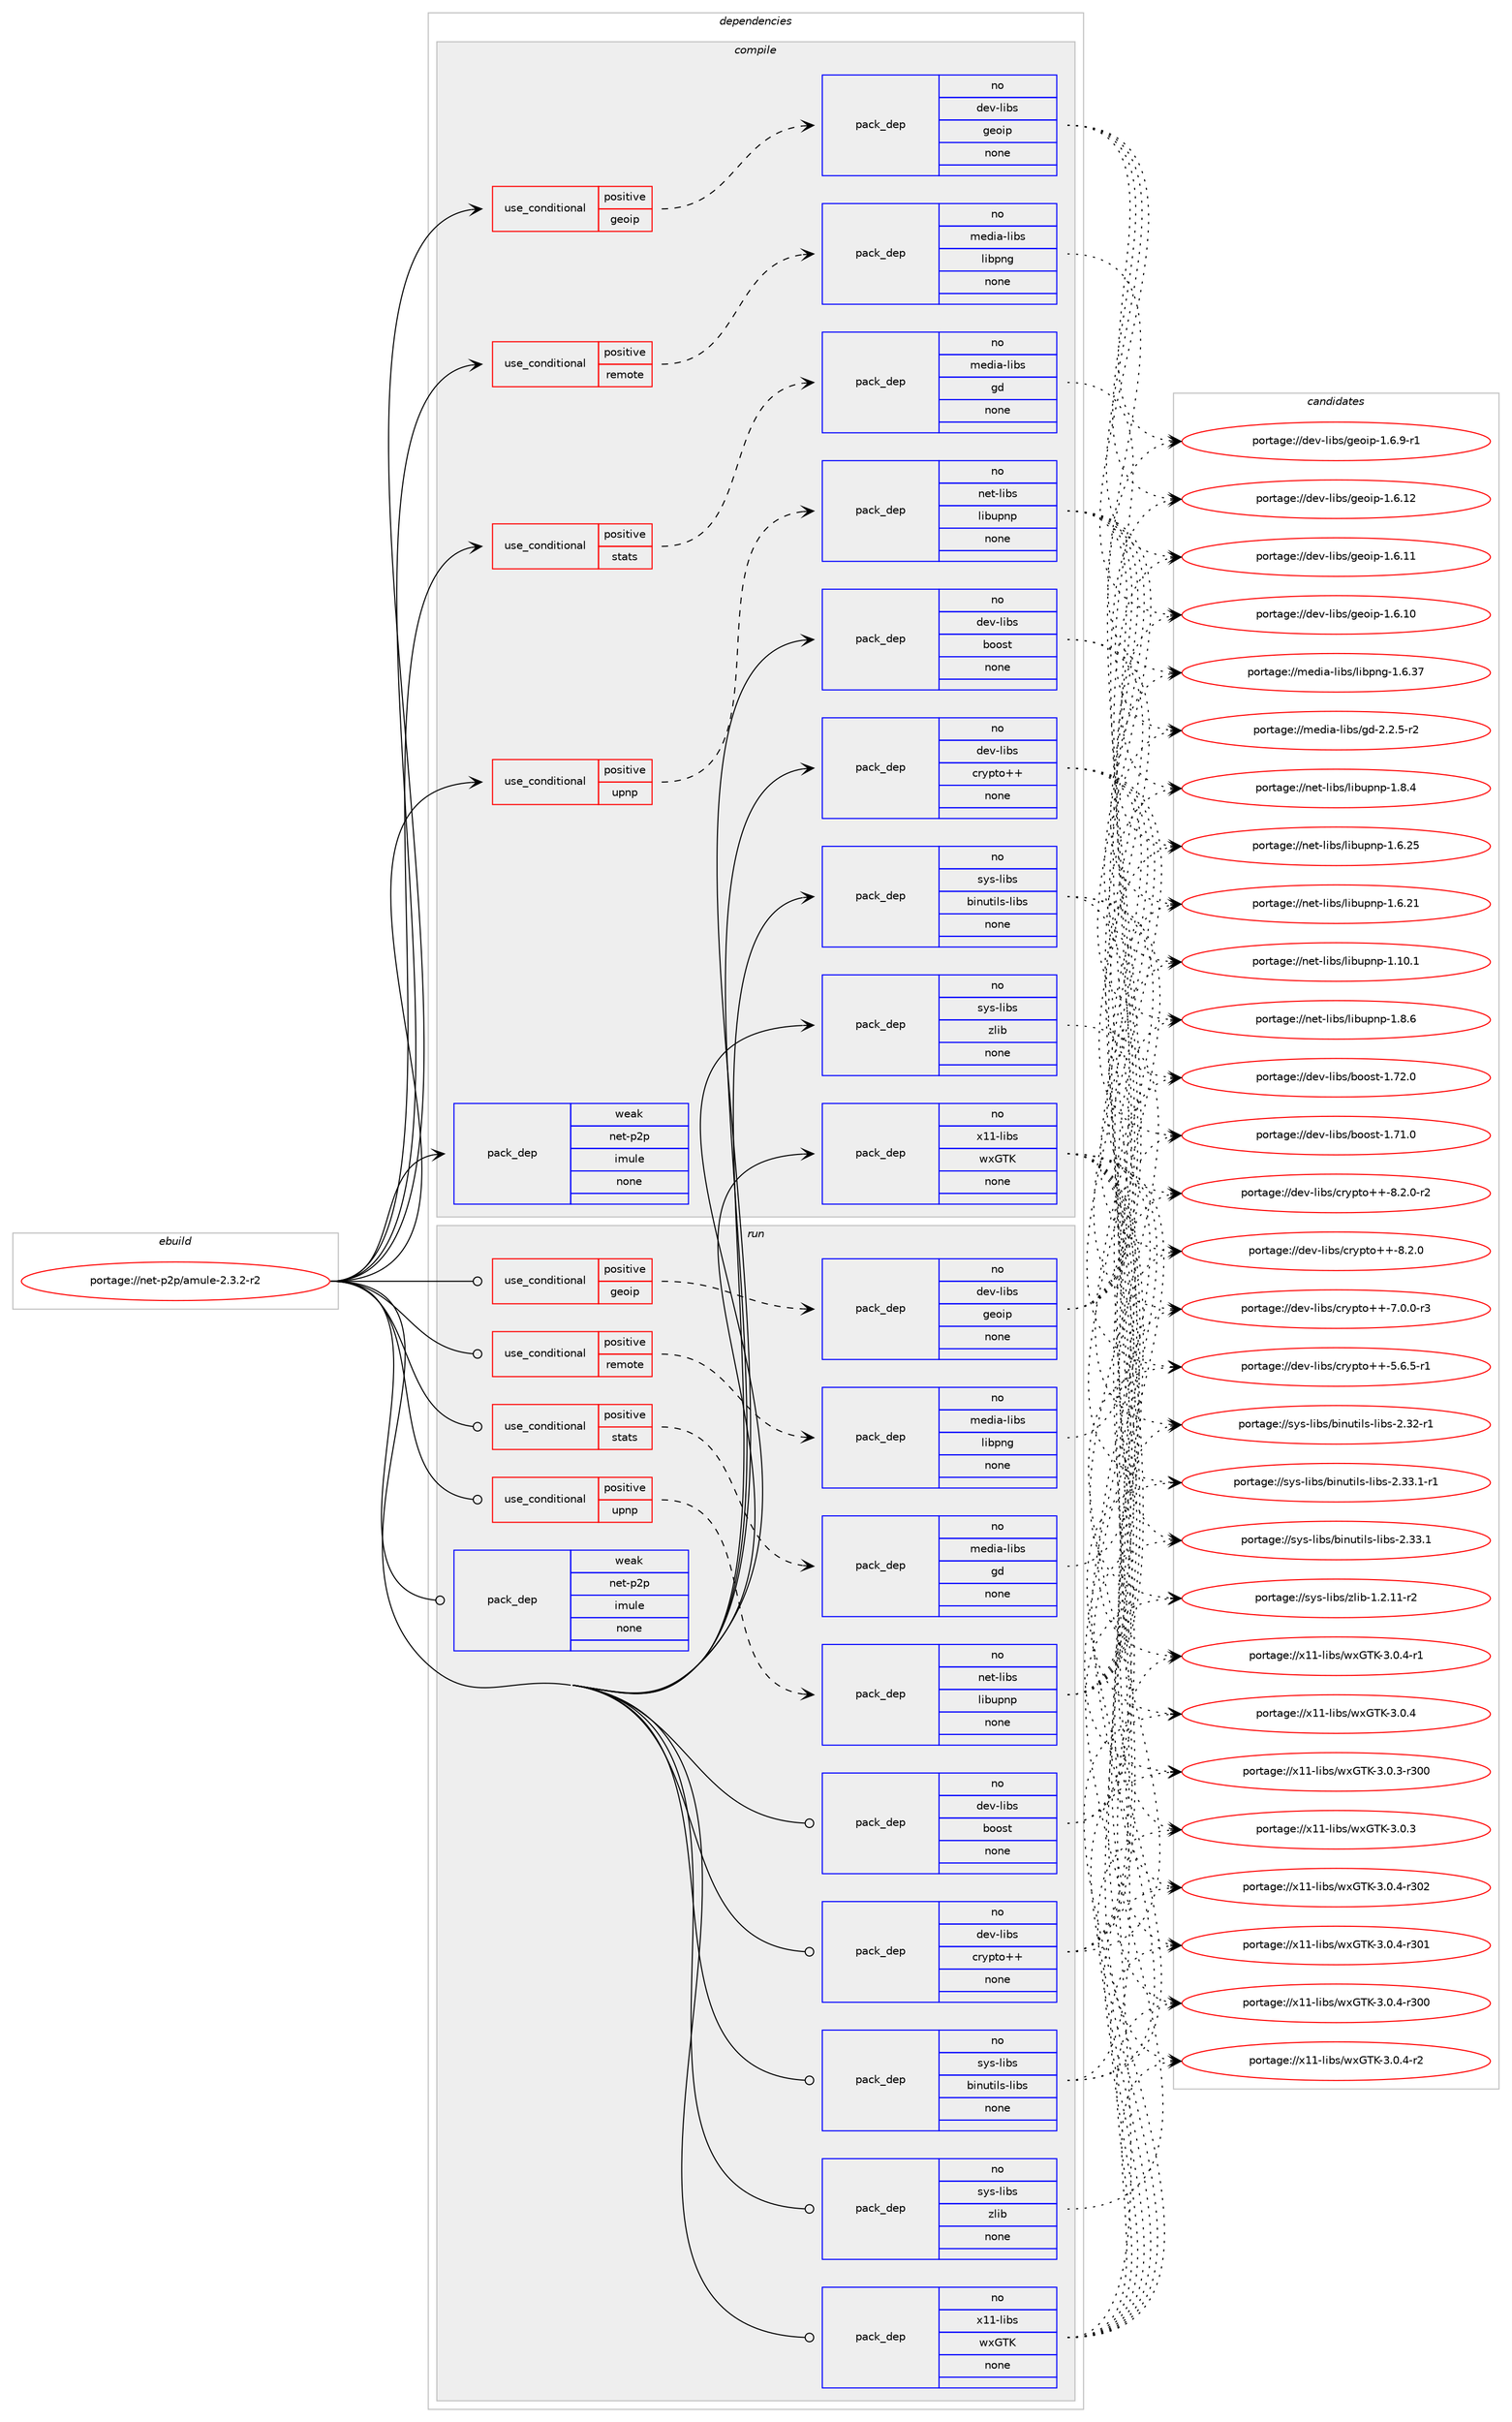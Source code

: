 digraph prolog {

# *************
# Graph options
# *************

newrank=true;
concentrate=true;
compound=true;
graph [rankdir=LR,fontname=Helvetica,fontsize=10,ranksep=1.5];#, ranksep=2.5, nodesep=0.2];
edge  [arrowhead=vee];
node  [fontname=Helvetica,fontsize=10];

# **********
# The ebuild
# **********

subgraph cluster_leftcol {
color=gray;
rank=same;
label=<<i>ebuild</i>>;
id [label="portage://net-p2p/amule-2.3.2-r2", color=red, width=4, href="../net-p2p/amule-2.3.2-r2.svg"];
}

# ****************
# The dependencies
# ****************

subgraph cluster_midcol {
color=gray;
label=<<i>dependencies</i>>;
subgraph cluster_compile {
fillcolor="#eeeeee";
style=filled;
label=<<i>compile</i>>;
subgraph cond24845 {
dependency127471 [label=<<TABLE BORDER="0" CELLBORDER="1" CELLSPACING="0" CELLPADDING="4"><TR><TD ROWSPAN="3" CELLPADDING="10">use_conditional</TD></TR><TR><TD>positive</TD></TR><TR><TD>geoip</TD></TR></TABLE>>, shape=none, color=red];
subgraph pack100564 {
dependency127472 [label=<<TABLE BORDER="0" CELLBORDER="1" CELLSPACING="0" CELLPADDING="4" WIDTH="220"><TR><TD ROWSPAN="6" CELLPADDING="30">pack_dep</TD></TR><TR><TD WIDTH="110">no</TD></TR><TR><TD>dev-libs</TD></TR><TR><TD>geoip</TD></TR><TR><TD>none</TD></TR><TR><TD></TD></TR></TABLE>>, shape=none, color=blue];
}
dependency127471:e -> dependency127472:w [weight=20,style="dashed",arrowhead="vee"];
}
id:e -> dependency127471:w [weight=20,style="solid",arrowhead="vee"];
subgraph cond24846 {
dependency127473 [label=<<TABLE BORDER="0" CELLBORDER="1" CELLSPACING="0" CELLPADDING="4"><TR><TD ROWSPAN="3" CELLPADDING="10">use_conditional</TD></TR><TR><TD>positive</TD></TR><TR><TD>remote</TD></TR></TABLE>>, shape=none, color=red];
subgraph pack100565 {
dependency127474 [label=<<TABLE BORDER="0" CELLBORDER="1" CELLSPACING="0" CELLPADDING="4" WIDTH="220"><TR><TD ROWSPAN="6" CELLPADDING="30">pack_dep</TD></TR><TR><TD WIDTH="110">no</TD></TR><TR><TD>media-libs</TD></TR><TR><TD>libpng</TD></TR><TR><TD>none</TD></TR><TR><TD></TD></TR></TABLE>>, shape=none, color=blue];
}
dependency127473:e -> dependency127474:w [weight=20,style="dashed",arrowhead="vee"];
}
id:e -> dependency127473:w [weight=20,style="solid",arrowhead="vee"];
subgraph cond24847 {
dependency127475 [label=<<TABLE BORDER="0" CELLBORDER="1" CELLSPACING="0" CELLPADDING="4"><TR><TD ROWSPAN="3" CELLPADDING="10">use_conditional</TD></TR><TR><TD>positive</TD></TR><TR><TD>stats</TD></TR></TABLE>>, shape=none, color=red];
subgraph pack100566 {
dependency127476 [label=<<TABLE BORDER="0" CELLBORDER="1" CELLSPACING="0" CELLPADDING="4" WIDTH="220"><TR><TD ROWSPAN="6" CELLPADDING="30">pack_dep</TD></TR><TR><TD WIDTH="110">no</TD></TR><TR><TD>media-libs</TD></TR><TR><TD>gd</TD></TR><TR><TD>none</TD></TR><TR><TD></TD></TR></TABLE>>, shape=none, color=blue];
}
dependency127475:e -> dependency127476:w [weight=20,style="dashed",arrowhead="vee"];
}
id:e -> dependency127475:w [weight=20,style="solid",arrowhead="vee"];
subgraph cond24848 {
dependency127477 [label=<<TABLE BORDER="0" CELLBORDER="1" CELLSPACING="0" CELLPADDING="4"><TR><TD ROWSPAN="3" CELLPADDING="10">use_conditional</TD></TR><TR><TD>positive</TD></TR><TR><TD>upnp</TD></TR></TABLE>>, shape=none, color=red];
subgraph pack100567 {
dependency127478 [label=<<TABLE BORDER="0" CELLBORDER="1" CELLSPACING="0" CELLPADDING="4" WIDTH="220"><TR><TD ROWSPAN="6" CELLPADDING="30">pack_dep</TD></TR><TR><TD WIDTH="110">no</TD></TR><TR><TD>net-libs</TD></TR><TR><TD>libupnp</TD></TR><TR><TD>none</TD></TR><TR><TD></TD></TR></TABLE>>, shape=none, color=blue];
}
dependency127477:e -> dependency127478:w [weight=20,style="dashed",arrowhead="vee"];
}
id:e -> dependency127477:w [weight=20,style="solid",arrowhead="vee"];
subgraph pack100568 {
dependency127479 [label=<<TABLE BORDER="0" CELLBORDER="1" CELLSPACING="0" CELLPADDING="4" WIDTH="220"><TR><TD ROWSPAN="6" CELLPADDING="30">pack_dep</TD></TR><TR><TD WIDTH="110">no</TD></TR><TR><TD>dev-libs</TD></TR><TR><TD>boost</TD></TR><TR><TD>none</TD></TR><TR><TD></TD></TR></TABLE>>, shape=none, color=blue];
}
id:e -> dependency127479:w [weight=20,style="solid",arrowhead="vee"];
subgraph pack100569 {
dependency127480 [label=<<TABLE BORDER="0" CELLBORDER="1" CELLSPACING="0" CELLPADDING="4" WIDTH="220"><TR><TD ROWSPAN="6" CELLPADDING="30">pack_dep</TD></TR><TR><TD WIDTH="110">no</TD></TR><TR><TD>dev-libs</TD></TR><TR><TD>crypto++</TD></TR><TR><TD>none</TD></TR><TR><TD></TD></TR></TABLE>>, shape=none, color=blue];
}
id:e -> dependency127480:w [weight=20,style="solid",arrowhead="vee"];
subgraph pack100570 {
dependency127481 [label=<<TABLE BORDER="0" CELLBORDER="1" CELLSPACING="0" CELLPADDING="4" WIDTH="220"><TR><TD ROWSPAN="6" CELLPADDING="30">pack_dep</TD></TR><TR><TD WIDTH="110">no</TD></TR><TR><TD>sys-libs</TD></TR><TR><TD>binutils-libs</TD></TR><TR><TD>none</TD></TR><TR><TD></TD></TR></TABLE>>, shape=none, color=blue];
}
id:e -> dependency127481:w [weight=20,style="solid",arrowhead="vee"];
subgraph pack100571 {
dependency127482 [label=<<TABLE BORDER="0" CELLBORDER="1" CELLSPACING="0" CELLPADDING="4" WIDTH="220"><TR><TD ROWSPAN="6" CELLPADDING="30">pack_dep</TD></TR><TR><TD WIDTH="110">no</TD></TR><TR><TD>sys-libs</TD></TR><TR><TD>zlib</TD></TR><TR><TD>none</TD></TR><TR><TD></TD></TR></TABLE>>, shape=none, color=blue];
}
id:e -> dependency127482:w [weight=20,style="solid",arrowhead="vee"];
subgraph pack100572 {
dependency127483 [label=<<TABLE BORDER="0" CELLBORDER="1" CELLSPACING="0" CELLPADDING="4" WIDTH="220"><TR><TD ROWSPAN="6" CELLPADDING="30">pack_dep</TD></TR><TR><TD WIDTH="110">no</TD></TR><TR><TD>x11-libs</TD></TR><TR><TD>wxGTK</TD></TR><TR><TD>none</TD></TR><TR><TD></TD></TR></TABLE>>, shape=none, color=blue];
}
id:e -> dependency127483:w [weight=20,style="solid",arrowhead="vee"];
subgraph pack100573 {
dependency127484 [label=<<TABLE BORDER="0" CELLBORDER="1" CELLSPACING="0" CELLPADDING="4" WIDTH="220"><TR><TD ROWSPAN="6" CELLPADDING="30">pack_dep</TD></TR><TR><TD WIDTH="110">weak</TD></TR><TR><TD>net-p2p</TD></TR><TR><TD>imule</TD></TR><TR><TD>none</TD></TR><TR><TD></TD></TR></TABLE>>, shape=none, color=blue];
}
id:e -> dependency127484:w [weight=20,style="solid",arrowhead="vee"];
}
subgraph cluster_compileandrun {
fillcolor="#eeeeee";
style=filled;
label=<<i>compile and run</i>>;
}
subgraph cluster_run {
fillcolor="#eeeeee";
style=filled;
label=<<i>run</i>>;
subgraph cond24849 {
dependency127485 [label=<<TABLE BORDER="0" CELLBORDER="1" CELLSPACING="0" CELLPADDING="4"><TR><TD ROWSPAN="3" CELLPADDING="10">use_conditional</TD></TR><TR><TD>positive</TD></TR><TR><TD>geoip</TD></TR></TABLE>>, shape=none, color=red];
subgraph pack100574 {
dependency127486 [label=<<TABLE BORDER="0" CELLBORDER="1" CELLSPACING="0" CELLPADDING="4" WIDTH="220"><TR><TD ROWSPAN="6" CELLPADDING="30">pack_dep</TD></TR><TR><TD WIDTH="110">no</TD></TR><TR><TD>dev-libs</TD></TR><TR><TD>geoip</TD></TR><TR><TD>none</TD></TR><TR><TD></TD></TR></TABLE>>, shape=none, color=blue];
}
dependency127485:e -> dependency127486:w [weight=20,style="dashed",arrowhead="vee"];
}
id:e -> dependency127485:w [weight=20,style="solid",arrowhead="odot"];
subgraph cond24850 {
dependency127487 [label=<<TABLE BORDER="0" CELLBORDER="1" CELLSPACING="0" CELLPADDING="4"><TR><TD ROWSPAN="3" CELLPADDING="10">use_conditional</TD></TR><TR><TD>positive</TD></TR><TR><TD>remote</TD></TR></TABLE>>, shape=none, color=red];
subgraph pack100575 {
dependency127488 [label=<<TABLE BORDER="0" CELLBORDER="1" CELLSPACING="0" CELLPADDING="4" WIDTH="220"><TR><TD ROWSPAN="6" CELLPADDING="30">pack_dep</TD></TR><TR><TD WIDTH="110">no</TD></TR><TR><TD>media-libs</TD></TR><TR><TD>libpng</TD></TR><TR><TD>none</TD></TR><TR><TD></TD></TR></TABLE>>, shape=none, color=blue];
}
dependency127487:e -> dependency127488:w [weight=20,style="dashed",arrowhead="vee"];
}
id:e -> dependency127487:w [weight=20,style="solid",arrowhead="odot"];
subgraph cond24851 {
dependency127489 [label=<<TABLE BORDER="0" CELLBORDER="1" CELLSPACING="0" CELLPADDING="4"><TR><TD ROWSPAN="3" CELLPADDING="10">use_conditional</TD></TR><TR><TD>positive</TD></TR><TR><TD>stats</TD></TR></TABLE>>, shape=none, color=red];
subgraph pack100576 {
dependency127490 [label=<<TABLE BORDER="0" CELLBORDER="1" CELLSPACING="0" CELLPADDING="4" WIDTH="220"><TR><TD ROWSPAN="6" CELLPADDING="30">pack_dep</TD></TR><TR><TD WIDTH="110">no</TD></TR><TR><TD>media-libs</TD></TR><TR><TD>gd</TD></TR><TR><TD>none</TD></TR><TR><TD></TD></TR></TABLE>>, shape=none, color=blue];
}
dependency127489:e -> dependency127490:w [weight=20,style="dashed",arrowhead="vee"];
}
id:e -> dependency127489:w [weight=20,style="solid",arrowhead="odot"];
subgraph cond24852 {
dependency127491 [label=<<TABLE BORDER="0" CELLBORDER="1" CELLSPACING="0" CELLPADDING="4"><TR><TD ROWSPAN="3" CELLPADDING="10">use_conditional</TD></TR><TR><TD>positive</TD></TR><TR><TD>upnp</TD></TR></TABLE>>, shape=none, color=red];
subgraph pack100577 {
dependency127492 [label=<<TABLE BORDER="0" CELLBORDER="1" CELLSPACING="0" CELLPADDING="4" WIDTH="220"><TR><TD ROWSPAN="6" CELLPADDING="30">pack_dep</TD></TR><TR><TD WIDTH="110">no</TD></TR><TR><TD>net-libs</TD></TR><TR><TD>libupnp</TD></TR><TR><TD>none</TD></TR><TR><TD></TD></TR></TABLE>>, shape=none, color=blue];
}
dependency127491:e -> dependency127492:w [weight=20,style="dashed",arrowhead="vee"];
}
id:e -> dependency127491:w [weight=20,style="solid",arrowhead="odot"];
subgraph pack100578 {
dependency127493 [label=<<TABLE BORDER="0" CELLBORDER="1" CELLSPACING="0" CELLPADDING="4" WIDTH="220"><TR><TD ROWSPAN="6" CELLPADDING="30">pack_dep</TD></TR><TR><TD WIDTH="110">no</TD></TR><TR><TD>dev-libs</TD></TR><TR><TD>boost</TD></TR><TR><TD>none</TD></TR><TR><TD></TD></TR></TABLE>>, shape=none, color=blue];
}
id:e -> dependency127493:w [weight=20,style="solid",arrowhead="odot"];
subgraph pack100579 {
dependency127494 [label=<<TABLE BORDER="0" CELLBORDER="1" CELLSPACING="0" CELLPADDING="4" WIDTH="220"><TR><TD ROWSPAN="6" CELLPADDING="30">pack_dep</TD></TR><TR><TD WIDTH="110">no</TD></TR><TR><TD>dev-libs</TD></TR><TR><TD>crypto++</TD></TR><TR><TD>none</TD></TR><TR><TD></TD></TR></TABLE>>, shape=none, color=blue];
}
id:e -> dependency127494:w [weight=20,style="solid",arrowhead="odot"];
subgraph pack100580 {
dependency127495 [label=<<TABLE BORDER="0" CELLBORDER="1" CELLSPACING="0" CELLPADDING="4" WIDTH="220"><TR><TD ROWSPAN="6" CELLPADDING="30">pack_dep</TD></TR><TR><TD WIDTH="110">no</TD></TR><TR><TD>sys-libs</TD></TR><TR><TD>binutils-libs</TD></TR><TR><TD>none</TD></TR><TR><TD></TD></TR></TABLE>>, shape=none, color=blue];
}
id:e -> dependency127495:w [weight=20,style="solid",arrowhead="odot"];
subgraph pack100581 {
dependency127496 [label=<<TABLE BORDER="0" CELLBORDER="1" CELLSPACING="0" CELLPADDING="4" WIDTH="220"><TR><TD ROWSPAN="6" CELLPADDING="30">pack_dep</TD></TR><TR><TD WIDTH="110">no</TD></TR><TR><TD>sys-libs</TD></TR><TR><TD>zlib</TD></TR><TR><TD>none</TD></TR><TR><TD></TD></TR></TABLE>>, shape=none, color=blue];
}
id:e -> dependency127496:w [weight=20,style="solid",arrowhead="odot"];
subgraph pack100582 {
dependency127497 [label=<<TABLE BORDER="0" CELLBORDER="1" CELLSPACING="0" CELLPADDING="4" WIDTH="220"><TR><TD ROWSPAN="6" CELLPADDING="30">pack_dep</TD></TR><TR><TD WIDTH="110">no</TD></TR><TR><TD>x11-libs</TD></TR><TR><TD>wxGTK</TD></TR><TR><TD>none</TD></TR><TR><TD></TD></TR></TABLE>>, shape=none, color=blue];
}
id:e -> dependency127497:w [weight=20,style="solid",arrowhead="odot"];
subgraph pack100583 {
dependency127498 [label=<<TABLE BORDER="0" CELLBORDER="1" CELLSPACING="0" CELLPADDING="4" WIDTH="220"><TR><TD ROWSPAN="6" CELLPADDING="30">pack_dep</TD></TR><TR><TD WIDTH="110">weak</TD></TR><TR><TD>net-p2p</TD></TR><TR><TD>imule</TD></TR><TR><TD>none</TD></TR><TR><TD></TD></TR></TABLE>>, shape=none, color=blue];
}
id:e -> dependency127498:w [weight=20,style="solid",arrowhead="odot"];
}
}

# **************
# The candidates
# **************

subgraph cluster_choices {
rank=same;
color=gray;
label=<<i>candidates</i>>;

subgraph choice100564 {
color=black;
nodesep=1;
choice1001011184510810598115471031011111051124549465446574511449 [label="portage://dev-libs/geoip-1.6.9-r1", color=red, width=4,href="../dev-libs/geoip-1.6.9-r1.svg"];
choice10010111845108105981154710310111110511245494654464950 [label="portage://dev-libs/geoip-1.6.12", color=red, width=4,href="../dev-libs/geoip-1.6.12.svg"];
choice10010111845108105981154710310111110511245494654464949 [label="portage://dev-libs/geoip-1.6.11", color=red, width=4,href="../dev-libs/geoip-1.6.11.svg"];
choice10010111845108105981154710310111110511245494654464948 [label="portage://dev-libs/geoip-1.6.10", color=red, width=4,href="../dev-libs/geoip-1.6.10.svg"];
dependency127472:e -> choice1001011184510810598115471031011111051124549465446574511449:w [style=dotted,weight="100"];
dependency127472:e -> choice10010111845108105981154710310111110511245494654464950:w [style=dotted,weight="100"];
dependency127472:e -> choice10010111845108105981154710310111110511245494654464949:w [style=dotted,weight="100"];
dependency127472:e -> choice10010111845108105981154710310111110511245494654464948:w [style=dotted,weight="100"];
}
subgraph choice100565 {
color=black;
nodesep=1;
choice109101100105974510810598115471081059811211010345494654465155 [label="portage://media-libs/libpng-1.6.37", color=red, width=4,href="../media-libs/libpng-1.6.37.svg"];
dependency127474:e -> choice109101100105974510810598115471081059811211010345494654465155:w [style=dotted,weight="100"];
}
subgraph choice100566 {
color=black;
nodesep=1;
choice109101100105974510810598115471031004550465046534511450 [label="portage://media-libs/gd-2.2.5-r2", color=red, width=4,href="../media-libs/gd-2.2.5-r2.svg"];
dependency127476:e -> choice109101100105974510810598115471031004550465046534511450:w [style=dotted,weight="100"];
}
subgraph choice100567 {
color=black;
nodesep=1;
choice11010111645108105981154710810598117112110112454946564654 [label="portage://net-libs/libupnp-1.8.6", color=red, width=4,href="../net-libs/libupnp-1.8.6.svg"];
choice11010111645108105981154710810598117112110112454946564652 [label="portage://net-libs/libupnp-1.8.4", color=red, width=4,href="../net-libs/libupnp-1.8.4.svg"];
choice1101011164510810598115471081059811711211011245494654465053 [label="portage://net-libs/libupnp-1.6.25", color=red, width=4,href="../net-libs/libupnp-1.6.25.svg"];
choice1101011164510810598115471081059811711211011245494654465049 [label="portage://net-libs/libupnp-1.6.21", color=red, width=4,href="../net-libs/libupnp-1.6.21.svg"];
choice1101011164510810598115471081059811711211011245494649484649 [label="portage://net-libs/libupnp-1.10.1", color=red, width=4,href="../net-libs/libupnp-1.10.1.svg"];
dependency127478:e -> choice11010111645108105981154710810598117112110112454946564654:w [style=dotted,weight="100"];
dependency127478:e -> choice11010111645108105981154710810598117112110112454946564652:w [style=dotted,weight="100"];
dependency127478:e -> choice1101011164510810598115471081059811711211011245494654465053:w [style=dotted,weight="100"];
dependency127478:e -> choice1101011164510810598115471081059811711211011245494654465049:w [style=dotted,weight="100"];
dependency127478:e -> choice1101011164510810598115471081059811711211011245494649484649:w [style=dotted,weight="100"];
}
subgraph choice100568 {
color=black;
nodesep=1;
choice1001011184510810598115479811111111511645494655504648 [label="portage://dev-libs/boost-1.72.0", color=red, width=4,href="../dev-libs/boost-1.72.0.svg"];
choice1001011184510810598115479811111111511645494655494648 [label="portage://dev-libs/boost-1.71.0", color=red, width=4,href="../dev-libs/boost-1.71.0.svg"];
dependency127479:e -> choice1001011184510810598115479811111111511645494655504648:w [style=dotted,weight="100"];
dependency127479:e -> choice1001011184510810598115479811111111511645494655494648:w [style=dotted,weight="100"];
}
subgraph choice100569 {
color=black;
nodesep=1;
choice1001011184510810598115479911412111211611143434556465046484511450 [label="portage://dev-libs/crypto++-8.2.0-r2", color=red, width=4,href="../dev-libs/crypto++-8.2.0-r2.svg"];
choice100101118451081059811547991141211121161114343455646504648 [label="portage://dev-libs/crypto++-8.2.0", color=red, width=4,href="../dev-libs/crypto++-8.2.0.svg"];
choice1001011184510810598115479911412111211611143434555464846484511451 [label="portage://dev-libs/crypto++-7.0.0-r3", color=red, width=4,href="../dev-libs/crypto++-7.0.0-r3.svg"];
choice1001011184510810598115479911412111211611143434553465446534511449 [label="portage://dev-libs/crypto++-5.6.5-r1", color=red, width=4,href="../dev-libs/crypto++-5.6.5-r1.svg"];
dependency127480:e -> choice1001011184510810598115479911412111211611143434556465046484511450:w [style=dotted,weight="100"];
dependency127480:e -> choice100101118451081059811547991141211121161114343455646504648:w [style=dotted,weight="100"];
dependency127480:e -> choice1001011184510810598115479911412111211611143434555464846484511451:w [style=dotted,weight="100"];
dependency127480:e -> choice1001011184510810598115479911412111211611143434553465446534511449:w [style=dotted,weight="100"];
}
subgraph choice100570 {
color=black;
nodesep=1;
choice115121115451081059811547981051101171161051081154510810598115455046515146494511449 [label="portage://sys-libs/binutils-libs-2.33.1-r1", color=red, width=4,href="../sys-libs/binutils-libs-2.33.1-r1.svg"];
choice11512111545108105981154798105110117116105108115451081059811545504651514649 [label="portage://sys-libs/binutils-libs-2.33.1", color=red, width=4,href="../sys-libs/binutils-libs-2.33.1.svg"];
choice11512111545108105981154798105110117116105108115451081059811545504651504511449 [label="portage://sys-libs/binutils-libs-2.32-r1", color=red, width=4,href="../sys-libs/binutils-libs-2.32-r1.svg"];
dependency127481:e -> choice115121115451081059811547981051101171161051081154510810598115455046515146494511449:w [style=dotted,weight="100"];
dependency127481:e -> choice11512111545108105981154798105110117116105108115451081059811545504651514649:w [style=dotted,weight="100"];
dependency127481:e -> choice11512111545108105981154798105110117116105108115451081059811545504651504511449:w [style=dotted,weight="100"];
}
subgraph choice100571 {
color=black;
nodesep=1;
choice11512111545108105981154712210810598454946504649494511450 [label="portage://sys-libs/zlib-1.2.11-r2", color=red, width=4,href="../sys-libs/zlib-1.2.11-r2.svg"];
dependency127482:e -> choice11512111545108105981154712210810598454946504649494511450:w [style=dotted,weight="100"];
}
subgraph choice100572 {
color=black;
nodesep=1;
choice120494945108105981154711912071847545514648465245114514850 [label="portage://x11-libs/wxGTK-3.0.4-r302", color=red, width=4,href="../x11-libs/wxGTK-3.0.4-r302.svg"];
choice120494945108105981154711912071847545514648465245114514849 [label="portage://x11-libs/wxGTK-3.0.4-r301", color=red, width=4,href="../x11-libs/wxGTK-3.0.4-r301.svg"];
choice120494945108105981154711912071847545514648465245114514848 [label="portage://x11-libs/wxGTK-3.0.4-r300", color=red, width=4,href="../x11-libs/wxGTK-3.0.4-r300.svg"];
choice12049494510810598115471191207184754551464846524511450 [label="portage://x11-libs/wxGTK-3.0.4-r2", color=red, width=4,href="../x11-libs/wxGTK-3.0.4-r2.svg"];
choice12049494510810598115471191207184754551464846524511449 [label="portage://x11-libs/wxGTK-3.0.4-r1", color=red, width=4,href="../x11-libs/wxGTK-3.0.4-r1.svg"];
choice1204949451081059811547119120718475455146484652 [label="portage://x11-libs/wxGTK-3.0.4", color=red, width=4,href="../x11-libs/wxGTK-3.0.4.svg"];
choice120494945108105981154711912071847545514648465145114514848 [label="portage://x11-libs/wxGTK-3.0.3-r300", color=red, width=4,href="../x11-libs/wxGTK-3.0.3-r300.svg"];
choice1204949451081059811547119120718475455146484651 [label="portage://x11-libs/wxGTK-3.0.3", color=red, width=4,href="../x11-libs/wxGTK-3.0.3.svg"];
dependency127483:e -> choice120494945108105981154711912071847545514648465245114514850:w [style=dotted,weight="100"];
dependency127483:e -> choice120494945108105981154711912071847545514648465245114514849:w [style=dotted,weight="100"];
dependency127483:e -> choice120494945108105981154711912071847545514648465245114514848:w [style=dotted,weight="100"];
dependency127483:e -> choice12049494510810598115471191207184754551464846524511450:w [style=dotted,weight="100"];
dependency127483:e -> choice12049494510810598115471191207184754551464846524511449:w [style=dotted,weight="100"];
dependency127483:e -> choice1204949451081059811547119120718475455146484652:w [style=dotted,weight="100"];
dependency127483:e -> choice120494945108105981154711912071847545514648465145114514848:w [style=dotted,weight="100"];
dependency127483:e -> choice1204949451081059811547119120718475455146484651:w [style=dotted,weight="100"];
}
subgraph choice100573 {
color=black;
nodesep=1;
}
subgraph choice100574 {
color=black;
nodesep=1;
choice1001011184510810598115471031011111051124549465446574511449 [label="portage://dev-libs/geoip-1.6.9-r1", color=red, width=4,href="../dev-libs/geoip-1.6.9-r1.svg"];
choice10010111845108105981154710310111110511245494654464950 [label="portage://dev-libs/geoip-1.6.12", color=red, width=4,href="../dev-libs/geoip-1.6.12.svg"];
choice10010111845108105981154710310111110511245494654464949 [label="portage://dev-libs/geoip-1.6.11", color=red, width=4,href="../dev-libs/geoip-1.6.11.svg"];
choice10010111845108105981154710310111110511245494654464948 [label="portage://dev-libs/geoip-1.6.10", color=red, width=4,href="../dev-libs/geoip-1.6.10.svg"];
dependency127486:e -> choice1001011184510810598115471031011111051124549465446574511449:w [style=dotted,weight="100"];
dependency127486:e -> choice10010111845108105981154710310111110511245494654464950:w [style=dotted,weight="100"];
dependency127486:e -> choice10010111845108105981154710310111110511245494654464949:w [style=dotted,weight="100"];
dependency127486:e -> choice10010111845108105981154710310111110511245494654464948:w [style=dotted,weight="100"];
}
subgraph choice100575 {
color=black;
nodesep=1;
choice109101100105974510810598115471081059811211010345494654465155 [label="portage://media-libs/libpng-1.6.37", color=red, width=4,href="../media-libs/libpng-1.6.37.svg"];
dependency127488:e -> choice109101100105974510810598115471081059811211010345494654465155:w [style=dotted,weight="100"];
}
subgraph choice100576 {
color=black;
nodesep=1;
choice109101100105974510810598115471031004550465046534511450 [label="portage://media-libs/gd-2.2.5-r2", color=red, width=4,href="../media-libs/gd-2.2.5-r2.svg"];
dependency127490:e -> choice109101100105974510810598115471031004550465046534511450:w [style=dotted,weight="100"];
}
subgraph choice100577 {
color=black;
nodesep=1;
choice11010111645108105981154710810598117112110112454946564654 [label="portage://net-libs/libupnp-1.8.6", color=red, width=4,href="../net-libs/libupnp-1.8.6.svg"];
choice11010111645108105981154710810598117112110112454946564652 [label="portage://net-libs/libupnp-1.8.4", color=red, width=4,href="../net-libs/libupnp-1.8.4.svg"];
choice1101011164510810598115471081059811711211011245494654465053 [label="portage://net-libs/libupnp-1.6.25", color=red, width=4,href="../net-libs/libupnp-1.6.25.svg"];
choice1101011164510810598115471081059811711211011245494654465049 [label="portage://net-libs/libupnp-1.6.21", color=red, width=4,href="../net-libs/libupnp-1.6.21.svg"];
choice1101011164510810598115471081059811711211011245494649484649 [label="portage://net-libs/libupnp-1.10.1", color=red, width=4,href="../net-libs/libupnp-1.10.1.svg"];
dependency127492:e -> choice11010111645108105981154710810598117112110112454946564654:w [style=dotted,weight="100"];
dependency127492:e -> choice11010111645108105981154710810598117112110112454946564652:w [style=dotted,weight="100"];
dependency127492:e -> choice1101011164510810598115471081059811711211011245494654465053:w [style=dotted,weight="100"];
dependency127492:e -> choice1101011164510810598115471081059811711211011245494654465049:w [style=dotted,weight="100"];
dependency127492:e -> choice1101011164510810598115471081059811711211011245494649484649:w [style=dotted,weight="100"];
}
subgraph choice100578 {
color=black;
nodesep=1;
choice1001011184510810598115479811111111511645494655504648 [label="portage://dev-libs/boost-1.72.0", color=red, width=4,href="../dev-libs/boost-1.72.0.svg"];
choice1001011184510810598115479811111111511645494655494648 [label="portage://dev-libs/boost-1.71.0", color=red, width=4,href="../dev-libs/boost-1.71.0.svg"];
dependency127493:e -> choice1001011184510810598115479811111111511645494655504648:w [style=dotted,weight="100"];
dependency127493:e -> choice1001011184510810598115479811111111511645494655494648:w [style=dotted,weight="100"];
}
subgraph choice100579 {
color=black;
nodesep=1;
choice1001011184510810598115479911412111211611143434556465046484511450 [label="portage://dev-libs/crypto++-8.2.0-r2", color=red, width=4,href="../dev-libs/crypto++-8.2.0-r2.svg"];
choice100101118451081059811547991141211121161114343455646504648 [label="portage://dev-libs/crypto++-8.2.0", color=red, width=4,href="../dev-libs/crypto++-8.2.0.svg"];
choice1001011184510810598115479911412111211611143434555464846484511451 [label="portage://dev-libs/crypto++-7.0.0-r3", color=red, width=4,href="../dev-libs/crypto++-7.0.0-r3.svg"];
choice1001011184510810598115479911412111211611143434553465446534511449 [label="portage://dev-libs/crypto++-5.6.5-r1", color=red, width=4,href="../dev-libs/crypto++-5.6.5-r1.svg"];
dependency127494:e -> choice1001011184510810598115479911412111211611143434556465046484511450:w [style=dotted,weight="100"];
dependency127494:e -> choice100101118451081059811547991141211121161114343455646504648:w [style=dotted,weight="100"];
dependency127494:e -> choice1001011184510810598115479911412111211611143434555464846484511451:w [style=dotted,weight="100"];
dependency127494:e -> choice1001011184510810598115479911412111211611143434553465446534511449:w [style=dotted,weight="100"];
}
subgraph choice100580 {
color=black;
nodesep=1;
choice115121115451081059811547981051101171161051081154510810598115455046515146494511449 [label="portage://sys-libs/binutils-libs-2.33.1-r1", color=red, width=4,href="../sys-libs/binutils-libs-2.33.1-r1.svg"];
choice11512111545108105981154798105110117116105108115451081059811545504651514649 [label="portage://sys-libs/binutils-libs-2.33.1", color=red, width=4,href="../sys-libs/binutils-libs-2.33.1.svg"];
choice11512111545108105981154798105110117116105108115451081059811545504651504511449 [label="portage://sys-libs/binutils-libs-2.32-r1", color=red, width=4,href="../sys-libs/binutils-libs-2.32-r1.svg"];
dependency127495:e -> choice115121115451081059811547981051101171161051081154510810598115455046515146494511449:w [style=dotted,weight="100"];
dependency127495:e -> choice11512111545108105981154798105110117116105108115451081059811545504651514649:w [style=dotted,weight="100"];
dependency127495:e -> choice11512111545108105981154798105110117116105108115451081059811545504651504511449:w [style=dotted,weight="100"];
}
subgraph choice100581 {
color=black;
nodesep=1;
choice11512111545108105981154712210810598454946504649494511450 [label="portage://sys-libs/zlib-1.2.11-r2", color=red, width=4,href="../sys-libs/zlib-1.2.11-r2.svg"];
dependency127496:e -> choice11512111545108105981154712210810598454946504649494511450:w [style=dotted,weight="100"];
}
subgraph choice100582 {
color=black;
nodesep=1;
choice120494945108105981154711912071847545514648465245114514850 [label="portage://x11-libs/wxGTK-3.0.4-r302", color=red, width=4,href="../x11-libs/wxGTK-3.0.4-r302.svg"];
choice120494945108105981154711912071847545514648465245114514849 [label="portage://x11-libs/wxGTK-3.0.4-r301", color=red, width=4,href="../x11-libs/wxGTK-3.0.4-r301.svg"];
choice120494945108105981154711912071847545514648465245114514848 [label="portage://x11-libs/wxGTK-3.0.4-r300", color=red, width=4,href="../x11-libs/wxGTK-3.0.4-r300.svg"];
choice12049494510810598115471191207184754551464846524511450 [label="portage://x11-libs/wxGTK-3.0.4-r2", color=red, width=4,href="../x11-libs/wxGTK-3.0.4-r2.svg"];
choice12049494510810598115471191207184754551464846524511449 [label="portage://x11-libs/wxGTK-3.0.4-r1", color=red, width=4,href="../x11-libs/wxGTK-3.0.4-r1.svg"];
choice1204949451081059811547119120718475455146484652 [label="portage://x11-libs/wxGTK-3.0.4", color=red, width=4,href="../x11-libs/wxGTK-3.0.4.svg"];
choice120494945108105981154711912071847545514648465145114514848 [label="portage://x11-libs/wxGTK-3.0.3-r300", color=red, width=4,href="../x11-libs/wxGTK-3.0.3-r300.svg"];
choice1204949451081059811547119120718475455146484651 [label="portage://x11-libs/wxGTK-3.0.3", color=red, width=4,href="../x11-libs/wxGTK-3.0.3.svg"];
dependency127497:e -> choice120494945108105981154711912071847545514648465245114514850:w [style=dotted,weight="100"];
dependency127497:e -> choice120494945108105981154711912071847545514648465245114514849:w [style=dotted,weight="100"];
dependency127497:e -> choice120494945108105981154711912071847545514648465245114514848:w [style=dotted,weight="100"];
dependency127497:e -> choice12049494510810598115471191207184754551464846524511450:w [style=dotted,weight="100"];
dependency127497:e -> choice12049494510810598115471191207184754551464846524511449:w [style=dotted,weight="100"];
dependency127497:e -> choice1204949451081059811547119120718475455146484652:w [style=dotted,weight="100"];
dependency127497:e -> choice120494945108105981154711912071847545514648465145114514848:w [style=dotted,weight="100"];
dependency127497:e -> choice1204949451081059811547119120718475455146484651:w [style=dotted,weight="100"];
}
subgraph choice100583 {
color=black;
nodesep=1;
}
}

}

